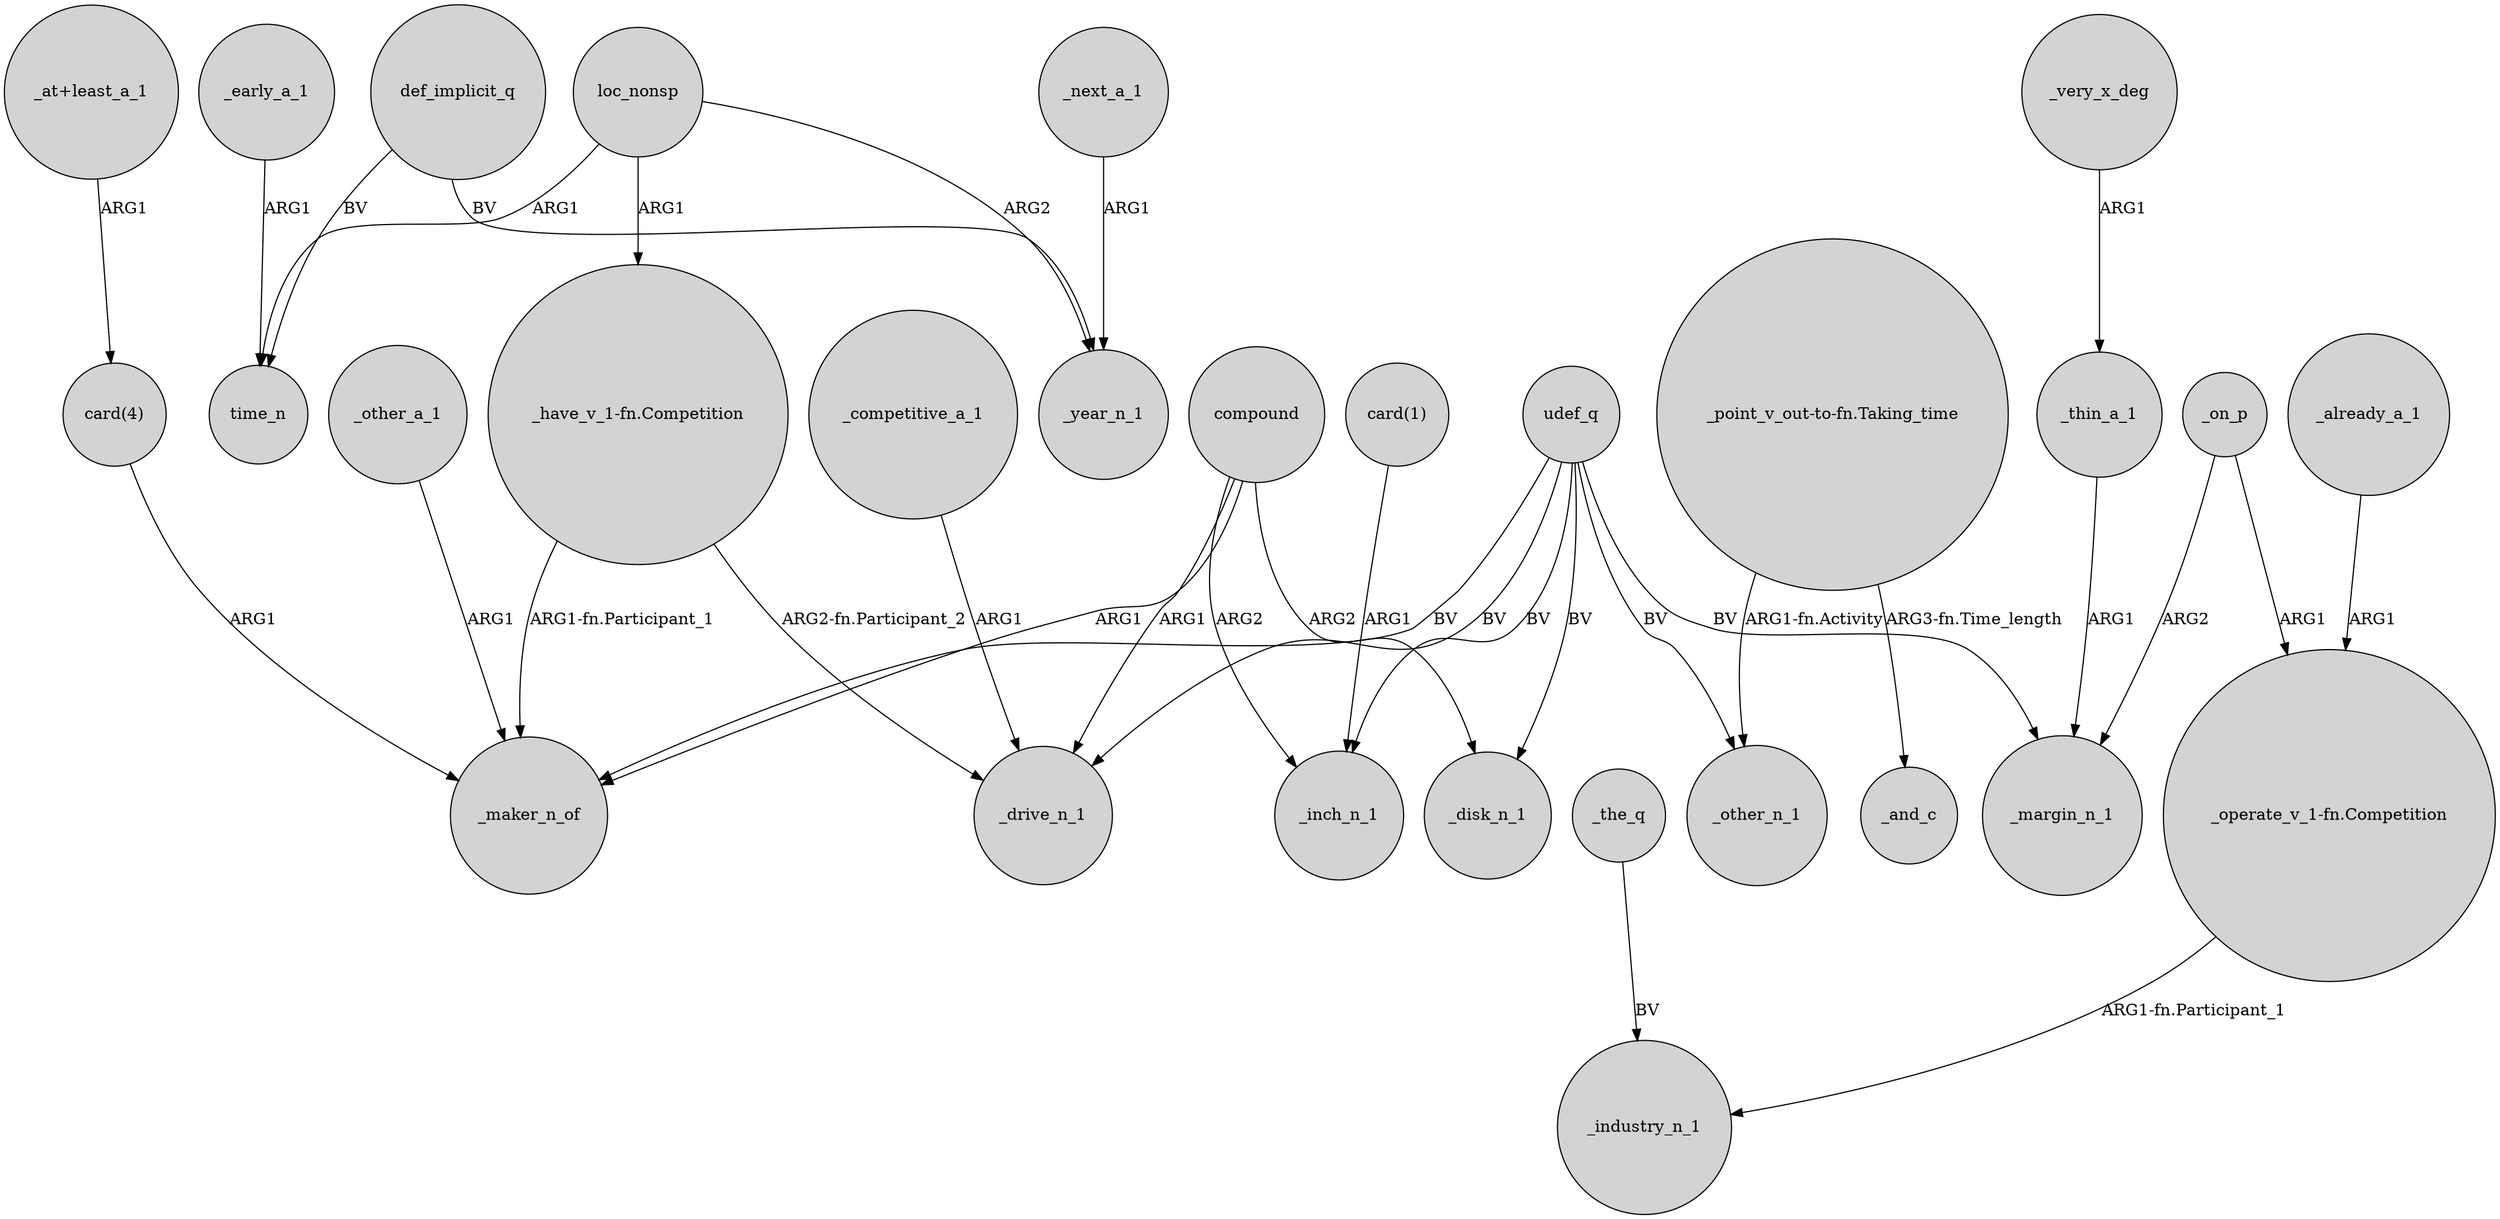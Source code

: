 digraph {
	node [shape=circle style=filled]
	_early_a_1 -> time_n [label=ARG1]
	compound -> _inch_n_1 [label=ARG2]
	_thin_a_1 -> _margin_n_1 [label=ARG1]
	_other_a_1 -> _maker_n_of [label=ARG1]
	udef_q -> _disk_n_1 [label=BV]
	"_have_v_1-fn.Competition" -> _maker_n_of [label="ARG1-fn.Participant_1"]
	"card(1)" -> _inch_n_1 [label=ARG1]
	def_implicit_q -> _year_n_1 [label=BV]
	udef_q -> _margin_n_1 [label=BV]
	udef_q -> _other_n_1 [label=BV]
	"card(4)" -> _maker_n_of [label=ARG1]
	"_operate_v_1-fn.Competition" -> _industry_n_1 [label="ARG1-fn.Participant_1"]
	loc_nonsp -> _year_n_1 [label=ARG2]
	_already_a_1 -> "_operate_v_1-fn.Competition" [label=ARG1]
	udef_q -> _maker_n_of [label=BV]
	compound -> _disk_n_1 [label=ARG2]
	_competitive_a_1 -> _drive_n_1 [label=ARG1]
	_very_x_deg -> _thin_a_1 [label=ARG1]
	udef_q -> _drive_n_1 [label=BV]
	loc_nonsp -> "_have_v_1-fn.Competition" [label=ARG1]
	loc_nonsp -> time_n [label=ARG1]
	udef_q -> _inch_n_1 [label=BV]
	"_at+least_a_1" -> "card(4)" [label=ARG1]
	compound -> _maker_n_of [label=ARG1]
	"_point_v_out-to-fn.Taking_time" -> _and_c [label="ARG3-fn.Time_length"]
	_on_p -> "_operate_v_1-fn.Competition" [label=ARG1]
	"_point_v_out-to-fn.Taking_time" -> _other_n_1 [label="ARG1-fn.Activity"]
	_on_p -> _margin_n_1 [label=ARG2]
	_next_a_1 -> _year_n_1 [label=ARG1]
	compound -> _drive_n_1 [label=ARG1]
	_the_q -> _industry_n_1 [label=BV]
	def_implicit_q -> time_n [label=BV]
	"_have_v_1-fn.Competition" -> _drive_n_1 [label="ARG2-fn.Participant_2"]
}

